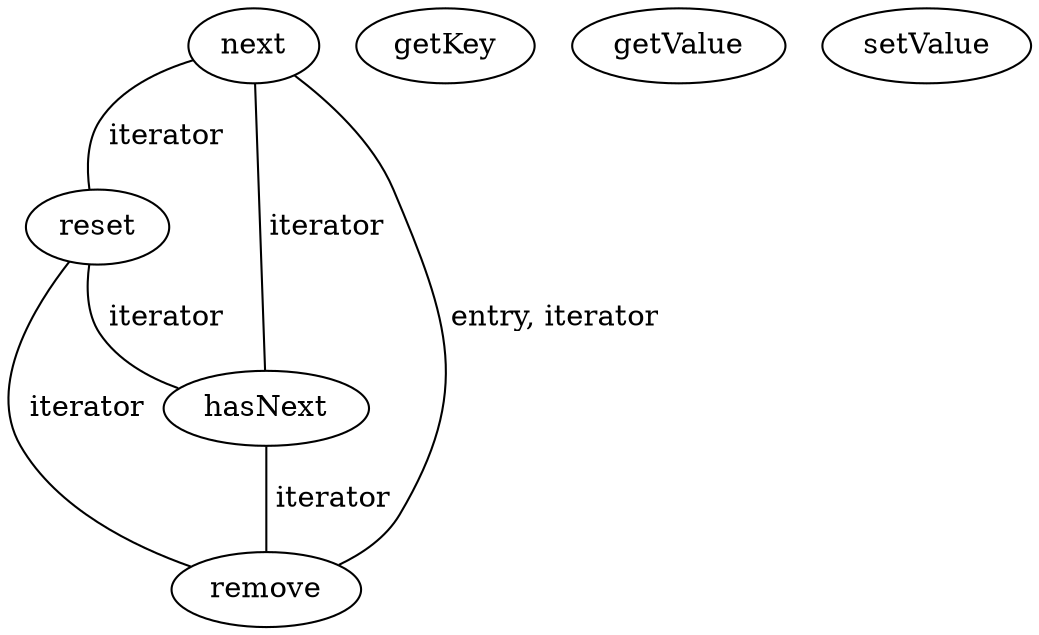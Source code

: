 digraph G {
next;
getKey;
getValue;
setValue;
reset;
hasNext;
remove;
next -> reset [label=" iterator", dir=none];
next -> hasNext [label=" iterator", dir=none];
next -> remove [label=" entry, iterator", dir=none];
reset -> hasNext [label=" iterator", dir=none];
reset -> remove [label=" iterator", dir=none];
hasNext -> remove [label=" iterator", dir=none];
}